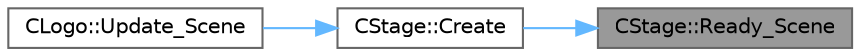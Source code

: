 digraph "CStage::Ready_Scene"
{
 // LATEX_PDF_SIZE
  bgcolor="transparent";
  edge [fontname=Helvetica,fontsize=10,labelfontname=Helvetica,labelfontsize=10];
  node [fontname=Helvetica,fontsize=10,shape=box,height=0.2,width=0.4];
  rankdir="RL";
  Node1 [id="Node000001",label="CStage::Ready_Scene",height=0.2,width=0.4,color="gray40", fillcolor="grey60", style="filled", fontcolor="black",tooltip=" "];
  Node1 -> Node2 [id="edge1_Node000001_Node000002",dir="back",color="steelblue1",style="solid",tooltip=" "];
  Node2 [id="Node000002",label="CStage::Create",height=0.2,width=0.4,color="grey40", fillcolor="white", style="filled",URL="$class_c_stage.html#abe672b3213138ebe14dce57ef9fc4fe4",tooltip=" "];
  Node2 -> Node3 [id="edge2_Node000002_Node000003",dir="back",color="steelblue1",style="solid",tooltip=" "];
  Node3 [id="Node000003",label="CLogo::Update_Scene",height=0.2,width=0.4,color="grey40", fillcolor="white", style="filled",URL="$class_c_logo.html#a8d39aef492daeb11204950878ef077f0",tooltip=" "];
}
